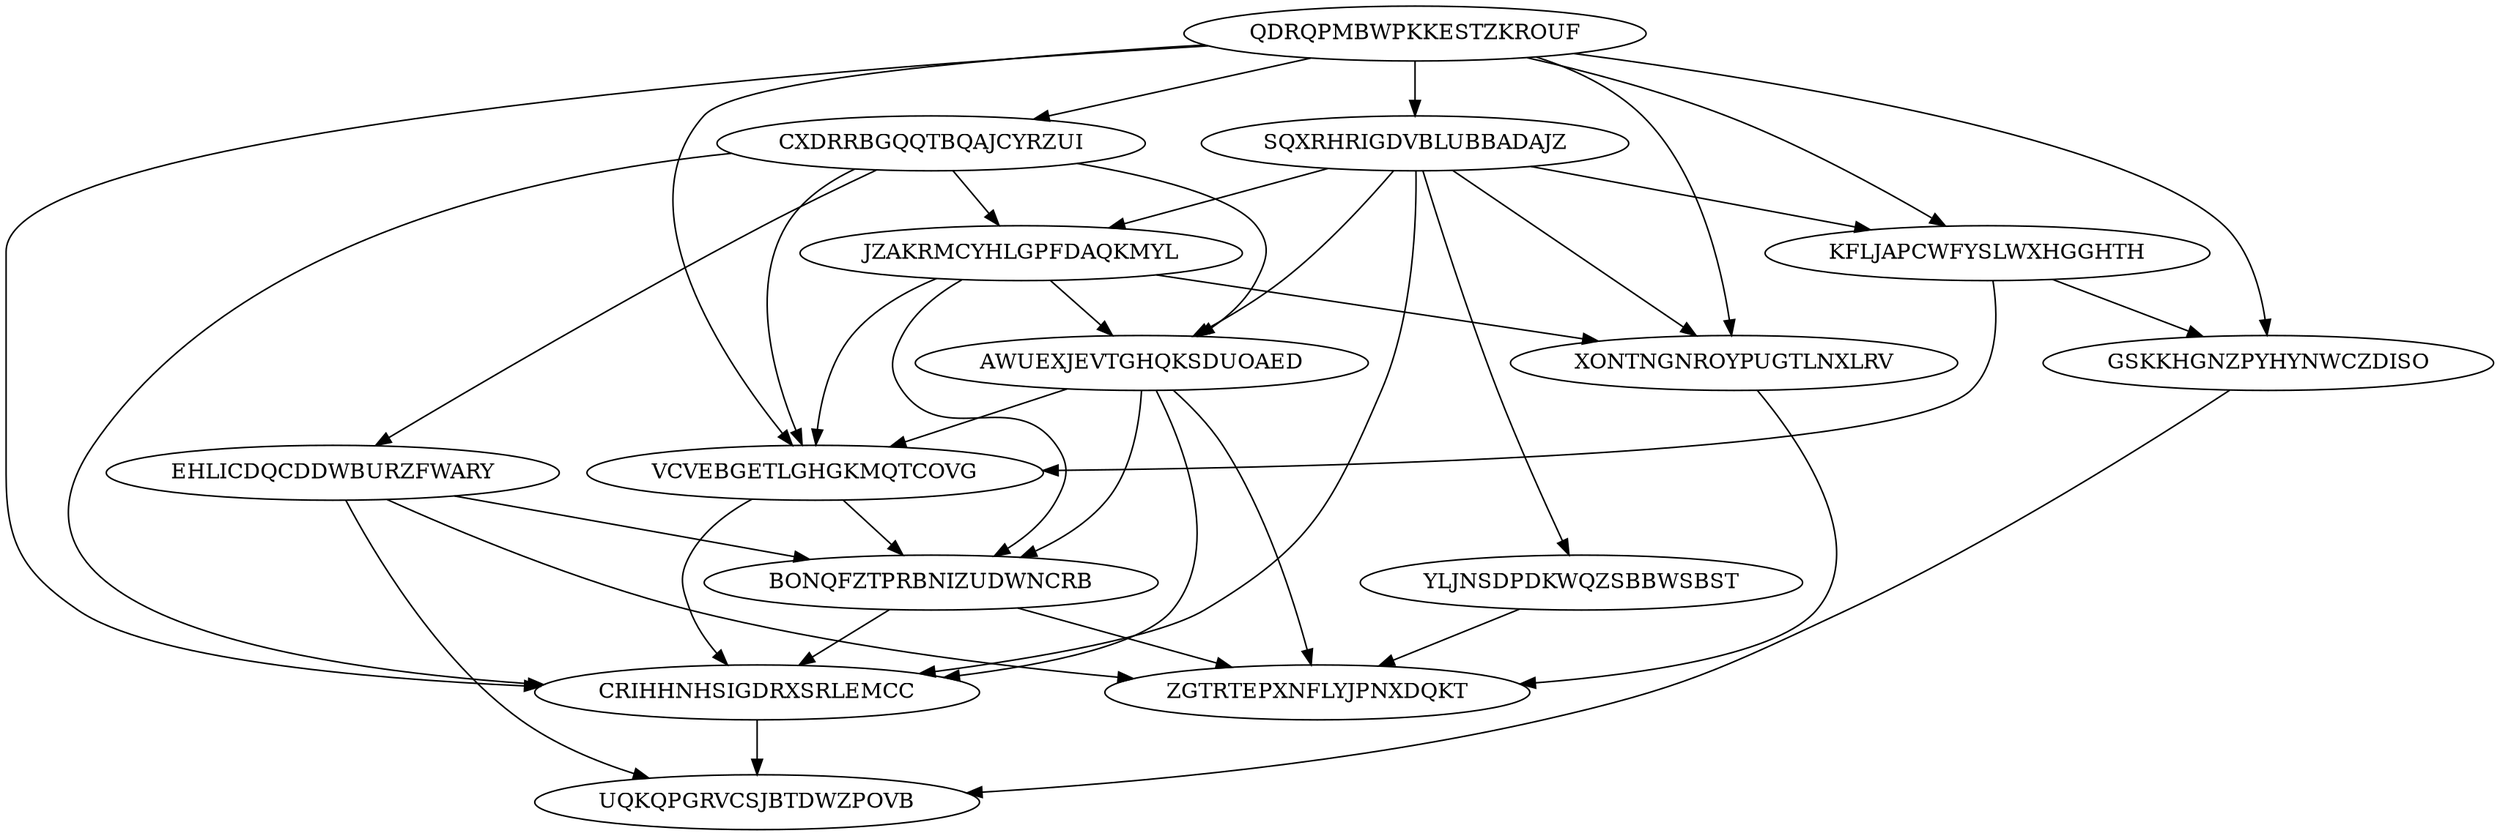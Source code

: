 digraph N15M39 {
	QDRQPMBWPKKESTZKROUF	[Weight=14];
	CXDRRBGQQTBQAJCYRZUI	[Weight=16];
	SQXRHRIGDVBLUBBADAJZ	[Weight=19];
	JZAKRMCYHLGPFDAQKMYL	[Weight=12];
	YLJNSDPDKWQZSBBWSBST	[Weight=11];
	KFLJAPCWFYSLWXHGGHTH	[Weight=12];
	EHLICDQCDDWBURZFWARY	[Weight=11];
	AWUEXJEVTGHQKSDUOAED	[Weight=17];
	VCVEBGETLGHGKMQTCOVG	[Weight=15];
	XONTNGNROYPUGTLNXLRV	[Weight=12];
	BONQFZTPRBNIZUDWNCRB	[Weight=14];
	CRIHHNHSIGDRXSRLEMCC	[Weight=15];
	ZGTRTEPXNFLYJPNXDQKT	[Weight=18];
	GSKKHGNZPYHYNWCZDISO	[Weight=16];
	UQKQPGRVCSJBTDWZPOVB	[Weight=15];
	AWUEXJEVTGHQKSDUOAED -> BONQFZTPRBNIZUDWNCRB [Weight=20];
	QDRQPMBWPKKESTZKROUF -> CRIHHNHSIGDRXSRLEMCC [Weight=14];
	EHLICDQCDDWBURZFWARY -> ZGTRTEPXNFLYJPNXDQKT [Weight=12];
	JZAKRMCYHLGPFDAQKMYL -> VCVEBGETLGHGKMQTCOVG [Weight=16];
	SQXRHRIGDVBLUBBADAJZ -> XONTNGNROYPUGTLNXLRV [Weight=13];
	XONTNGNROYPUGTLNXLRV -> ZGTRTEPXNFLYJPNXDQKT [Weight=17];
	KFLJAPCWFYSLWXHGGHTH -> GSKKHGNZPYHYNWCZDISO [Weight=19];
	CXDRRBGQQTBQAJCYRZUI -> AWUEXJEVTGHQKSDUOAED [Weight=11];
	JZAKRMCYHLGPFDAQKMYL -> BONQFZTPRBNIZUDWNCRB [Weight=18];
	BONQFZTPRBNIZUDWNCRB -> ZGTRTEPXNFLYJPNXDQKT [Weight=11];
	AWUEXJEVTGHQKSDUOAED -> VCVEBGETLGHGKMQTCOVG [Weight=13];
	QDRQPMBWPKKESTZKROUF -> GSKKHGNZPYHYNWCZDISO [Weight=11];
	QDRQPMBWPKKESTZKROUF -> CXDRRBGQQTBQAJCYRZUI [Weight=20];
	GSKKHGNZPYHYNWCZDISO -> UQKQPGRVCSJBTDWZPOVB [Weight=16];
	CRIHHNHSIGDRXSRLEMCC -> UQKQPGRVCSJBTDWZPOVB [Weight=19];
	SQXRHRIGDVBLUBBADAJZ -> KFLJAPCWFYSLWXHGGHTH [Weight=20];
	QDRQPMBWPKKESTZKROUF -> SQXRHRIGDVBLUBBADAJZ [Weight=15];
	EHLICDQCDDWBURZFWARY -> UQKQPGRVCSJBTDWZPOVB [Weight=18];
	BONQFZTPRBNIZUDWNCRB -> CRIHHNHSIGDRXSRLEMCC [Weight=17];
	KFLJAPCWFYSLWXHGGHTH -> VCVEBGETLGHGKMQTCOVG [Weight=13];
	CXDRRBGQQTBQAJCYRZUI -> EHLICDQCDDWBURZFWARY [Weight=13];
	CXDRRBGQQTBQAJCYRZUI -> JZAKRMCYHLGPFDAQKMYL [Weight=11];
	AWUEXJEVTGHQKSDUOAED -> ZGTRTEPXNFLYJPNXDQKT [Weight=18];
	EHLICDQCDDWBURZFWARY -> BONQFZTPRBNIZUDWNCRB [Weight=20];
	JZAKRMCYHLGPFDAQKMYL -> XONTNGNROYPUGTLNXLRV [Weight=12];
	VCVEBGETLGHGKMQTCOVG -> CRIHHNHSIGDRXSRLEMCC [Weight=14];
	AWUEXJEVTGHQKSDUOAED -> CRIHHNHSIGDRXSRLEMCC [Weight=20];
	SQXRHRIGDVBLUBBADAJZ -> YLJNSDPDKWQZSBBWSBST [Weight=17];
	JZAKRMCYHLGPFDAQKMYL -> AWUEXJEVTGHQKSDUOAED [Weight=17];
	SQXRHRIGDVBLUBBADAJZ -> AWUEXJEVTGHQKSDUOAED [Weight=12];
	CXDRRBGQQTBQAJCYRZUI -> VCVEBGETLGHGKMQTCOVG [Weight=18];
	VCVEBGETLGHGKMQTCOVG -> BONQFZTPRBNIZUDWNCRB [Weight=16];
	CXDRRBGQQTBQAJCYRZUI -> CRIHHNHSIGDRXSRLEMCC [Weight=19];
	YLJNSDPDKWQZSBBWSBST -> ZGTRTEPXNFLYJPNXDQKT [Weight=16];
	QDRQPMBWPKKESTZKROUF -> VCVEBGETLGHGKMQTCOVG [Weight=13];
	SQXRHRIGDVBLUBBADAJZ -> JZAKRMCYHLGPFDAQKMYL [Weight=13];
	QDRQPMBWPKKESTZKROUF -> KFLJAPCWFYSLWXHGGHTH [Weight=16];
	SQXRHRIGDVBLUBBADAJZ -> CRIHHNHSIGDRXSRLEMCC [Weight=14];
	QDRQPMBWPKKESTZKROUF -> XONTNGNROYPUGTLNXLRV [Weight=20];
}
